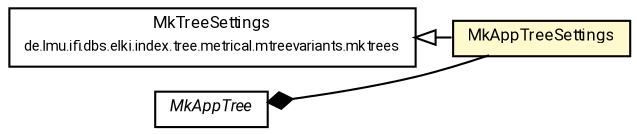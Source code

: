 #!/usr/local/bin/dot
#
# Class diagram 
# Generated by UMLGraph version R5_7_2-60-g0e99a6 (http://www.spinellis.gr/umlgraph/)
#

digraph G {
	graph [fontnames="svg"]
	edge [fontname="Roboto",fontsize=7,labelfontname="Roboto",labelfontsize=7,color="black"];
	node [fontname="Roboto",fontcolor="black",fontsize=8,shape=plaintext,margin=0,width=0,height=0];
	nodesep=0.15;
	ranksep=0.25;
	rankdir=LR;
	// de.lmu.ifi.dbs.elki.index.tree.metrical.mtreevariants.mktrees.MkTreeSettings<O, N extends de.lmu.ifi.dbs.elki.index.tree.metrical.mtreevariants.AbstractMTreeNode<O, N, E>, E extends de.lmu.ifi.dbs.elki.index.tree.metrical.mtreevariants.MTreeEntry>
	c7035743 [label=<<table title="de.lmu.ifi.dbs.elki.index.tree.metrical.mtreevariants.mktrees.MkTreeSettings" border="0" cellborder="1" cellspacing="0" cellpadding="2" href="../MkTreeSettings.html" target="_parent">
		<tr><td><table border="0" cellspacing="0" cellpadding="1">
		<tr><td align="center" balign="center"> <font face="Roboto">MkTreeSettings</font> </td></tr>
		<tr><td align="center" balign="center"> <font face="Roboto" point-size="7.0">de.lmu.ifi.dbs.elki.index.tree.metrical.mtreevariants.mktrees</font> </td></tr>
		</table></td></tr>
		</table>>, URL="../MkTreeSettings.html"];
	// de.lmu.ifi.dbs.elki.index.tree.metrical.mtreevariants.mktrees.mkapp.MkAppTree<O>
	c7035749 [label=<<table title="de.lmu.ifi.dbs.elki.index.tree.metrical.mtreevariants.mktrees.mkapp.MkAppTree" border="0" cellborder="1" cellspacing="0" cellpadding="2" href="MkAppTree.html" target="_parent">
		<tr><td><table border="0" cellspacing="0" cellpadding="1">
		<tr><td align="center" balign="center"> <font face="Roboto"><i>MkAppTree</i></font> </td></tr>
		</table></td></tr>
		</table>>, URL="MkAppTree.html"];
	// de.lmu.ifi.dbs.elki.index.tree.metrical.mtreevariants.mktrees.mkapp.MkAppTreeSettings<O>
	c7035752 [label=<<table title="de.lmu.ifi.dbs.elki.index.tree.metrical.mtreevariants.mktrees.mkapp.MkAppTreeSettings" border="0" cellborder="1" cellspacing="0" cellpadding="2" bgcolor="lemonChiffon" href="MkAppTreeSettings.html" target="_parent">
		<tr><td><table border="0" cellspacing="0" cellpadding="1">
		<tr><td align="center" balign="center"> <font face="Roboto">MkAppTreeSettings</font> </td></tr>
		</table></td></tr>
		</table>>, URL="MkAppTreeSettings.html"];
	// de.lmu.ifi.dbs.elki.index.tree.metrical.mtreevariants.mktrees.mkapp.MkAppTree<O> composed de.lmu.ifi.dbs.elki.index.tree.metrical.mtreevariants.mktrees.mkapp.MkAppTreeSettings<O>
	c7035749 -> c7035752 [arrowhead=none,arrowtail=diamond,dir=back,weight=6];
	// de.lmu.ifi.dbs.elki.index.tree.metrical.mtreevariants.mktrees.mkapp.MkAppTreeSettings<O> extends de.lmu.ifi.dbs.elki.index.tree.metrical.mtreevariants.mktrees.MkTreeSettings<O, N extends de.lmu.ifi.dbs.elki.index.tree.metrical.mtreevariants.AbstractMTreeNode<O, N, E>, E extends de.lmu.ifi.dbs.elki.index.tree.metrical.mtreevariants.MTreeEntry>
	c7035743 -> c7035752 [arrowtail=empty,dir=back,weight=10];
}

